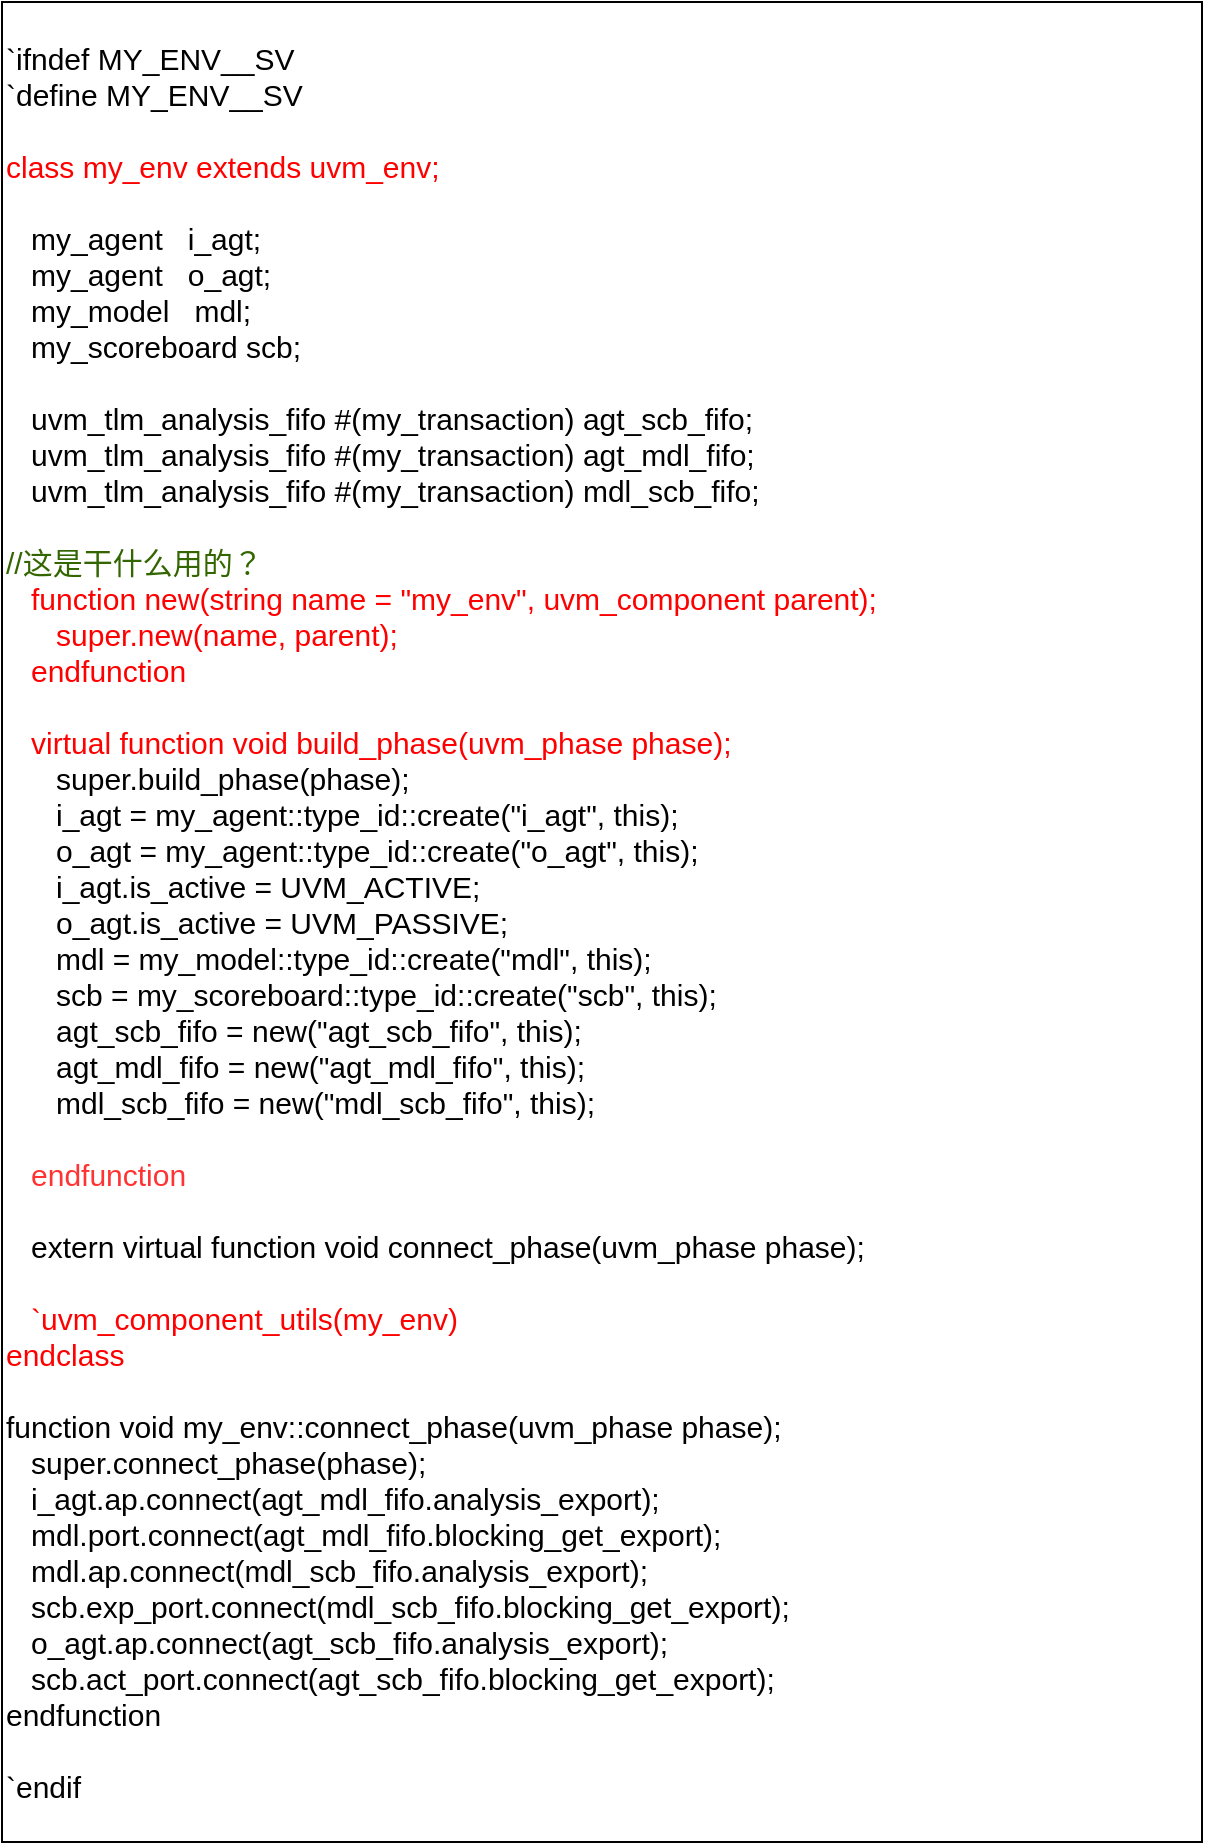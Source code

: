 <mxfile version="14.1.1" type="github">
  <diagram id="lQHQYC3iWdZw_F46rurc" name="第 1 页">
    <mxGraphModel dx="1038" dy="1693" grid="1" gridSize="10" guides="1" tooltips="1" connect="1" arrows="1" fold="1" page="1" pageScale="1" pageWidth="827" pageHeight="1169" math="0" shadow="0">
      <root>
        <mxCell id="0" />
        <mxCell id="1" parent="0" />
        <mxCell id="fXU4yJ0khGL1oQhgkDxy-1" value="&lt;div style=&quot;font-size: 15px&quot;&gt;`ifndef MY_ENV__SV&lt;/div&gt;&lt;div style=&quot;font-size: 15px&quot;&gt;`define MY_ENV__SV&lt;/div&gt;&lt;div style=&quot;font-size: 15px&quot;&gt;&lt;br style=&quot;font-size: 15px&quot;&gt;&lt;/div&gt;&lt;div style=&quot;font-size: 15px&quot;&gt;&lt;font color=&quot;#ff0000&quot;&gt;class my_env extends uvm_env;&lt;/font&gt;&lt;/div&gt;&lt;div style=&quot;font-size: 15px&quot;&gt;&lt;br style=&quot;font-size: 15px&quot;&gt;&lt;/div&gt;&lt;div style=&quot;font-size: 15px&quot;&gt;&amp;nbsp; &amp;nbsp;my_agent&amp;nbsp; &amp;nbsp;i_agt;&lt;/div&gt;&lt;div style=&quot;font-size: 15px&quot;&gt;&amp;nbsp; &amp;nbsp;my_agent&amp;nbsp; &amp;nbsp;o_agt;&lt;/div&gt;&lt;div style=&quot;font-size: 15px&quot;&gt;&amp;nbsp; &amp;nbsp;my_model&amp;nbsp; &amp;nbsp;mdl;&lt;/div&gt;&lt;div style=&quot;font-size: 15px&quot;&gt;&amp;nbsp; &amp;nbsp;my_scoreboard scb;&lt;/div&gt;&lt;div style=&quot;font-size: 15px&quot;&gt;&amp;nbsp; &amp;nbsp;&lt;/div&gt;&lt;div style=&quot;font-size: 15px&quot;&gt;&amp;nbsp; &amp;nbsp;uvm_tlm_analysis_fifo #(my_transaction) agt_scb_fifo;&lt;/div&gt;&lt;div style=&quot;font-size: 15px&quot;&gt;&amp;nbsp; &amp;nbsp;uvm_tlm_analysis_fifo #(my_transaction) agt_mdl_fifo;&lt;/div&gt;&lt;div style=&quot;font-size: 15px&quot;&gt;&amp;nbsp; &amp;nbsp;uvm_tlm_analysis_fifo #(my_transaction) mdl_scb_fifo;&lt;/div&gt;&lt;div style=&quot;font-size: 15px&quot;&gt;&amp;nbsp; &amp;nbsp;&lt;/div&gt;&lt;div style=&quot;font-size: 15px&quot;&gt;&lt;font color=&quot;#336600&quot;&gt;//这是干什么用的？&lt;/font&gt;&lt;/div&gt;&lt;div style=&quot;font-size: 15px&quot;&gt;&amp;nbsp; &lt;font color=&quot;#ff0000&quot;&gt;&amp;nbsp;function new(string name = &quot;my_env&quot;, uvm_component parent);&lt;/font&gt;&lt;/div&gt;&lt;div style=&quot;font-size: 15px&quot;&gt;&lt;font color=&quot;#ff0000&quot;&gt;&amp;nbsp; &amp;nbsp; &amp;nbsp; super.new(name, parent);&lt;/font&gt;&lt;/div&gt;&lt;div style=&quot;font-size: 15px&quot;&gt;&lt;font color=&quot;#ff0000&quot;&gt;&amp;nbsp; &amp;nbsp;endfunction&lt;/font&gt;&lt;/div&gt;&lt;div style=&quot;font-size: 15px&quot;&gt;&lt;br style=&quot;font-size: 15px&quot;&gt;&lt;/div&gt;&lt;div style=&quot;font-size: 15px&quot;&gt;&amp;nbsp; &amp;nbsp;&lt;font color=&quot;#ff0000&quot;&gt;virtual function void build_phase(uvm_phase phase);&lt;/font&gt;&lt;/div&gt;&lt;div style=&quot;font-size: 15px&quot;&gt;&amp;nbsp; &amp;nbsp; &amp;nbsp; super.build_phase(phase);&lt;/div&gt;&lt;div style=&quot;font-size: 15px&quot;&gt;&amp;nbsp; &amp;nbsp; &amp;nbsp; i_agt = my_agent::type_id::create(&quot;i_agt&quot;, this);&lt;/div&gt;&lt;div style=&quot;font-size: 15px&quot;&gt;&amp;nbsp; &amp;nbsp; &amp;nbsp; o_agt = my_agent::type_id::create(&quot;o_agt&quot;, this);&lt;/div&gt;&lt;div style=&quot;font-size: 15px&quot;&gt;&amp;nbsp; &amp;nbsp; &amp;nbsp; i_agt.is_active = UVM_ACTIVE;&lt;/div&gt;&lt;div style=&quot;font-size: 15px&quot;&gt;&amp;nbsp; &amp;nbsp; &amp;nbsp; o_agt.is_active = UVM_PASSIVE;&lt;/div&gt;&lt;div style=&quot;font-size: 15px&quot;&gt;&amp;nbsp; &amp;nbsp; &amp;nbsp; mdl = my_model::type_id::create(&quot;mdl&quot;, this);&lt;/div&gt;&lt;div style=&quot;font-size: 15px&quot;&gt;&amp;nbsp; &amp;nbsp; &amp;nbsp; scb = my_scoreboard::type_id::create(&quot;scb&quot;, this);&lt;/div&gt;&lt;div style=&quot;font-size: 15px&quot;&gt;&amp;nbsp; &amp;nbsp; &amp;nbsp; agt_scb_fifo = new(&quot;agt_scb_fifo&quot;, this);&lt;/div&gt;&lt;div style=&quot;font-size: 15px&quot;&gt;&amp;nbsp; &amp;nbsp; &amp;nbsp; agt_mdl_fifo = new(&quot;agt_mdl_fifo&quot;, this);&lt;/div&gt;&lt;div style=&quot;font-size: 15px&quot;&gt;&amp;nbsp; &amp;nbsp; &amp;nbsp; mdl_scb_fifo = new(&quot;mdl_scb_fifo&quot;, this);&lt;/div&gt;&lt;div style=&quot;font-size: 15px&quot;&gt;&lt;br style=&quot;font-size: 15px&quot;&gt;&lt;/div&gt;&lt;div style=&quot;font-size: 15px&quot;&gt;&amp;nbsp; &lt;font color=&quot;#ff3333&quot;&gt;&amp;nbsp;endfunction&lt;/font&gt;&lt;/div&gt;&lt;div style=&quot;font-size: 15px&quot;&gt;&lt;br style=&quot;font-size: 15px&quot;&gt;&lt;/div&gt;&lt;div style=&quot;font-size: 15px&quot;&gt;&amp;nbsp; &amp;nbsp;extern virtual function void connect_phase(uvm_phase phase);&lt;/div&gt;&lt;div style=&quot;font-size: 15px&quot;&gt;&amp;nbsp; &amp;nbsp;&lt;/div&gt;&lt;div style=&quot;font-size: 15px&quot;&gt;&amp;nbsp; &amp;nbsp;&lt;font color=&quot;#ff0000&quot;&gt;`uvm_component_utils(my_env)&lt;/font&gt;&lt;/div&gt;&lt;div style=&quot;font-size: 15px&quot;&gt;&lt;font color=&quot;#ff0000&quot;&gt;endclass&lt;/font&gt;&lt;/div&gt;&lt;div style=&quot;font-size: 15px&quot;&gt;&lt;br style=&quot;font-size: 15px&quot;&gt;&lt;/div&gt;&lt;div style=&quot;font-size: 15px&quot;&gt;function void my_env::connect_phase(uvm_phase phase);&lt;/div&gt;&lt;div style=&quot;font-size: 15px&quot;&gt;&amp;nbsp; &amp;nbsp;super.connect_phase(phase);&lt;/div&gt;&lt;div style=&quot;font-size: 15px&quot;&gt;&amp;nbsp; &amp;nbsp;i_agt.ap.connect(agt_mdl_fifo.analysis_export);&lt;/div&gt;&lt;div style=&quot;font-size: 15px&quot;&gt;&amp;nbsp; &amp;nbsp;mdl.port.connect(agt_mdl_fifo.blocking_get_export);&lt;/div&gt;&lt;div style=&quot;font-size: 15px&quot;&gt;&amp;nbsp; &amp;nbsp;mdl.ap.connect(mdl_scb_fifo.analysis_export);&lt;/div&gt;&lt;div style=&quot;font-size: 15px&quot;&gt;&amp;nbsp; &amp;nbsp;scb.exp_port.connect(mdl_scb_fifo.blocking_get_export);&lt;/div&gt;&lt;div style=&quot;font-size: 15px&quot;&gt;&amp;nbsp; &amp;nbsp;o_agt.ap.connect(agt_scb_fifo.analysis_export);&lt;/div&gt;&lt;div style=&quot;font-size: 15px&quot;&gt;&amp;nbsp; &amp;nbsp;scb.act_port.connect(agt_scb_fifo.blocking_get_export);&amp;nbsp;&lt;/div&gt;&lt;div style=&quot;font-size: 15px&quot;&gt;endfunction&lt;/div&gt;&lt;div style=&quot;font-size: 15px&quot;&gt;&lt;br style=&quot;font-size: 15px&quot;&gt;&lt;/div&gt;&lt;div style=&quot;font-size: 15px&quot;&gt;`endif&lt;/div&gt;" style="rounded=0;whiteSpace=wrap;html=1;align=left;fontSize=15;" vertex="1" parent="1">
          <mxGeometry x="240" y="-270" width="600" height="920" as="geometry" />
        </mxCell>
      </root>
    </mxGraphModel>
  </diagram>
</mxfile>
